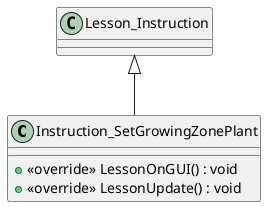 @startuml
class Instruction_SetGrowingZonePlant {
    + <<override>> LessonOnGUI() : void
    + <<override>> LessonUpdate() : void
}
Lesson_Instruction <|-- Instruction_SetGrowingZonePlant
@enduml
